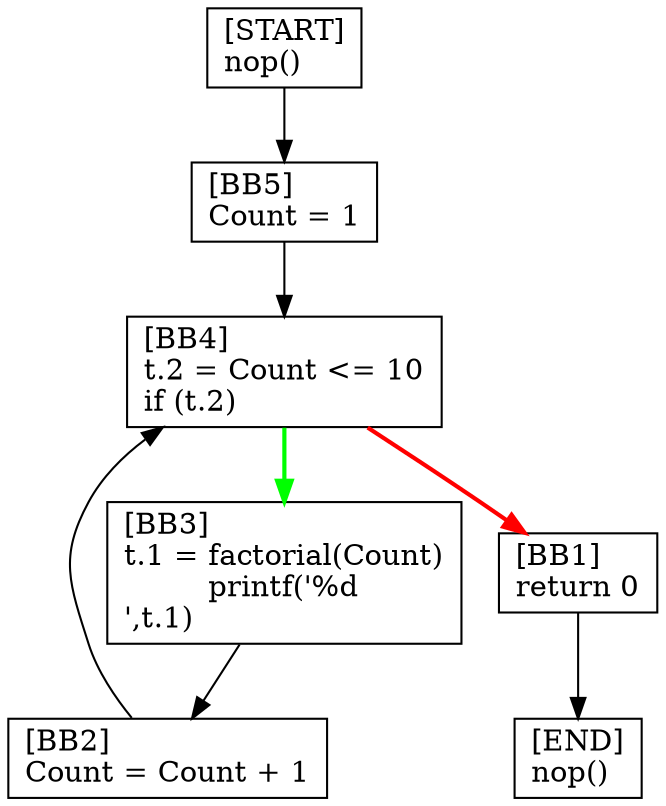 digraph {
  node [shape=box]
  BB1 [label="[BB1]\lreturn 0\l"];
  START [label="[START]\lnop()\l"];
  END [label="[END]\lnop()\l"];
  BB2 [label="[BB2]\lCount = Count + 1\l"];
  BB3 [label="[BB3]\lt.1 = factorial(Count)\lprintf('%d\n',t.1)\l"];
  BB4 [label="[BB4]\lt.2 = Count <= 10\lif (t.2)\l"];
  BB5 [label="[BB5]\lCount = 1\l"];
  BB5 -> BB4;
  BB2 -> BB4;
  BB4 -> BB1 [color=red, penwidth=2];
  BB1 -> END;
  START -> BB5;
  BB3 -> BB2;
  BB4 -> BB3 [color=green, penwidth=2];
}
